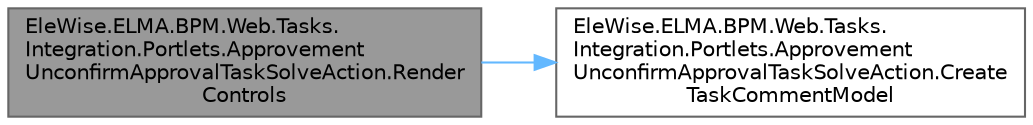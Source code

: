 digraph "EleWise.ELMA.BPM.Web.Tasks.Integration.Portlets.ApprovementUnconfirmApprovalTaskSolveAction.RenderControls"
{
 // LATEX_PDF_SIZE
  bgcolor="transparent";
  edge [fontname=Helvetica,fontsize=10,labelfontname=Helvetica,labelfontsize=10];
  node [fontname=Helvetica,fontsize=10,shape=box,height=0.2,width=0.4];
  rankdir="LR";
  Node1 [id="Node000001",label="EleWise.ELMA.BPM.Web.Tasks.\lIntegration.Portlets.Approvement\lUnconfirmApprovalTaskSolveAction.Render\lControls",height=0.2,width=0.4,color="gray40", fillcolor="grey60", style="filled", fontcolor="black",tooltip=" "];
  Node1 -> Node2 [id="edge1_Node000001_Node000002",color="steelblue1",style="solid",tooltip=" "];
  Node2 [id="Node000002",label="EleWise.ELMA.BPM.Web.Tasks.\lIntegration.Portlets.Approvement\lUnconfirmApprovalTaskSolveAction.Create\lTaskCommentModel",height=0.2,width=0.4,color="grey40", fillcolor="white", style="filled",URL="$class_ele_wise_1_1_e_l_m_a_1_1_b_p_m_1_1_web_1_1_tasks_1_1_integration_1_1_portlets_1_1_approvem33bbda5ec9c4a44d000a63308acdd46b.html#a27f8460b96486b4e97f905141bc4e43c",tooltip=" "];
}
